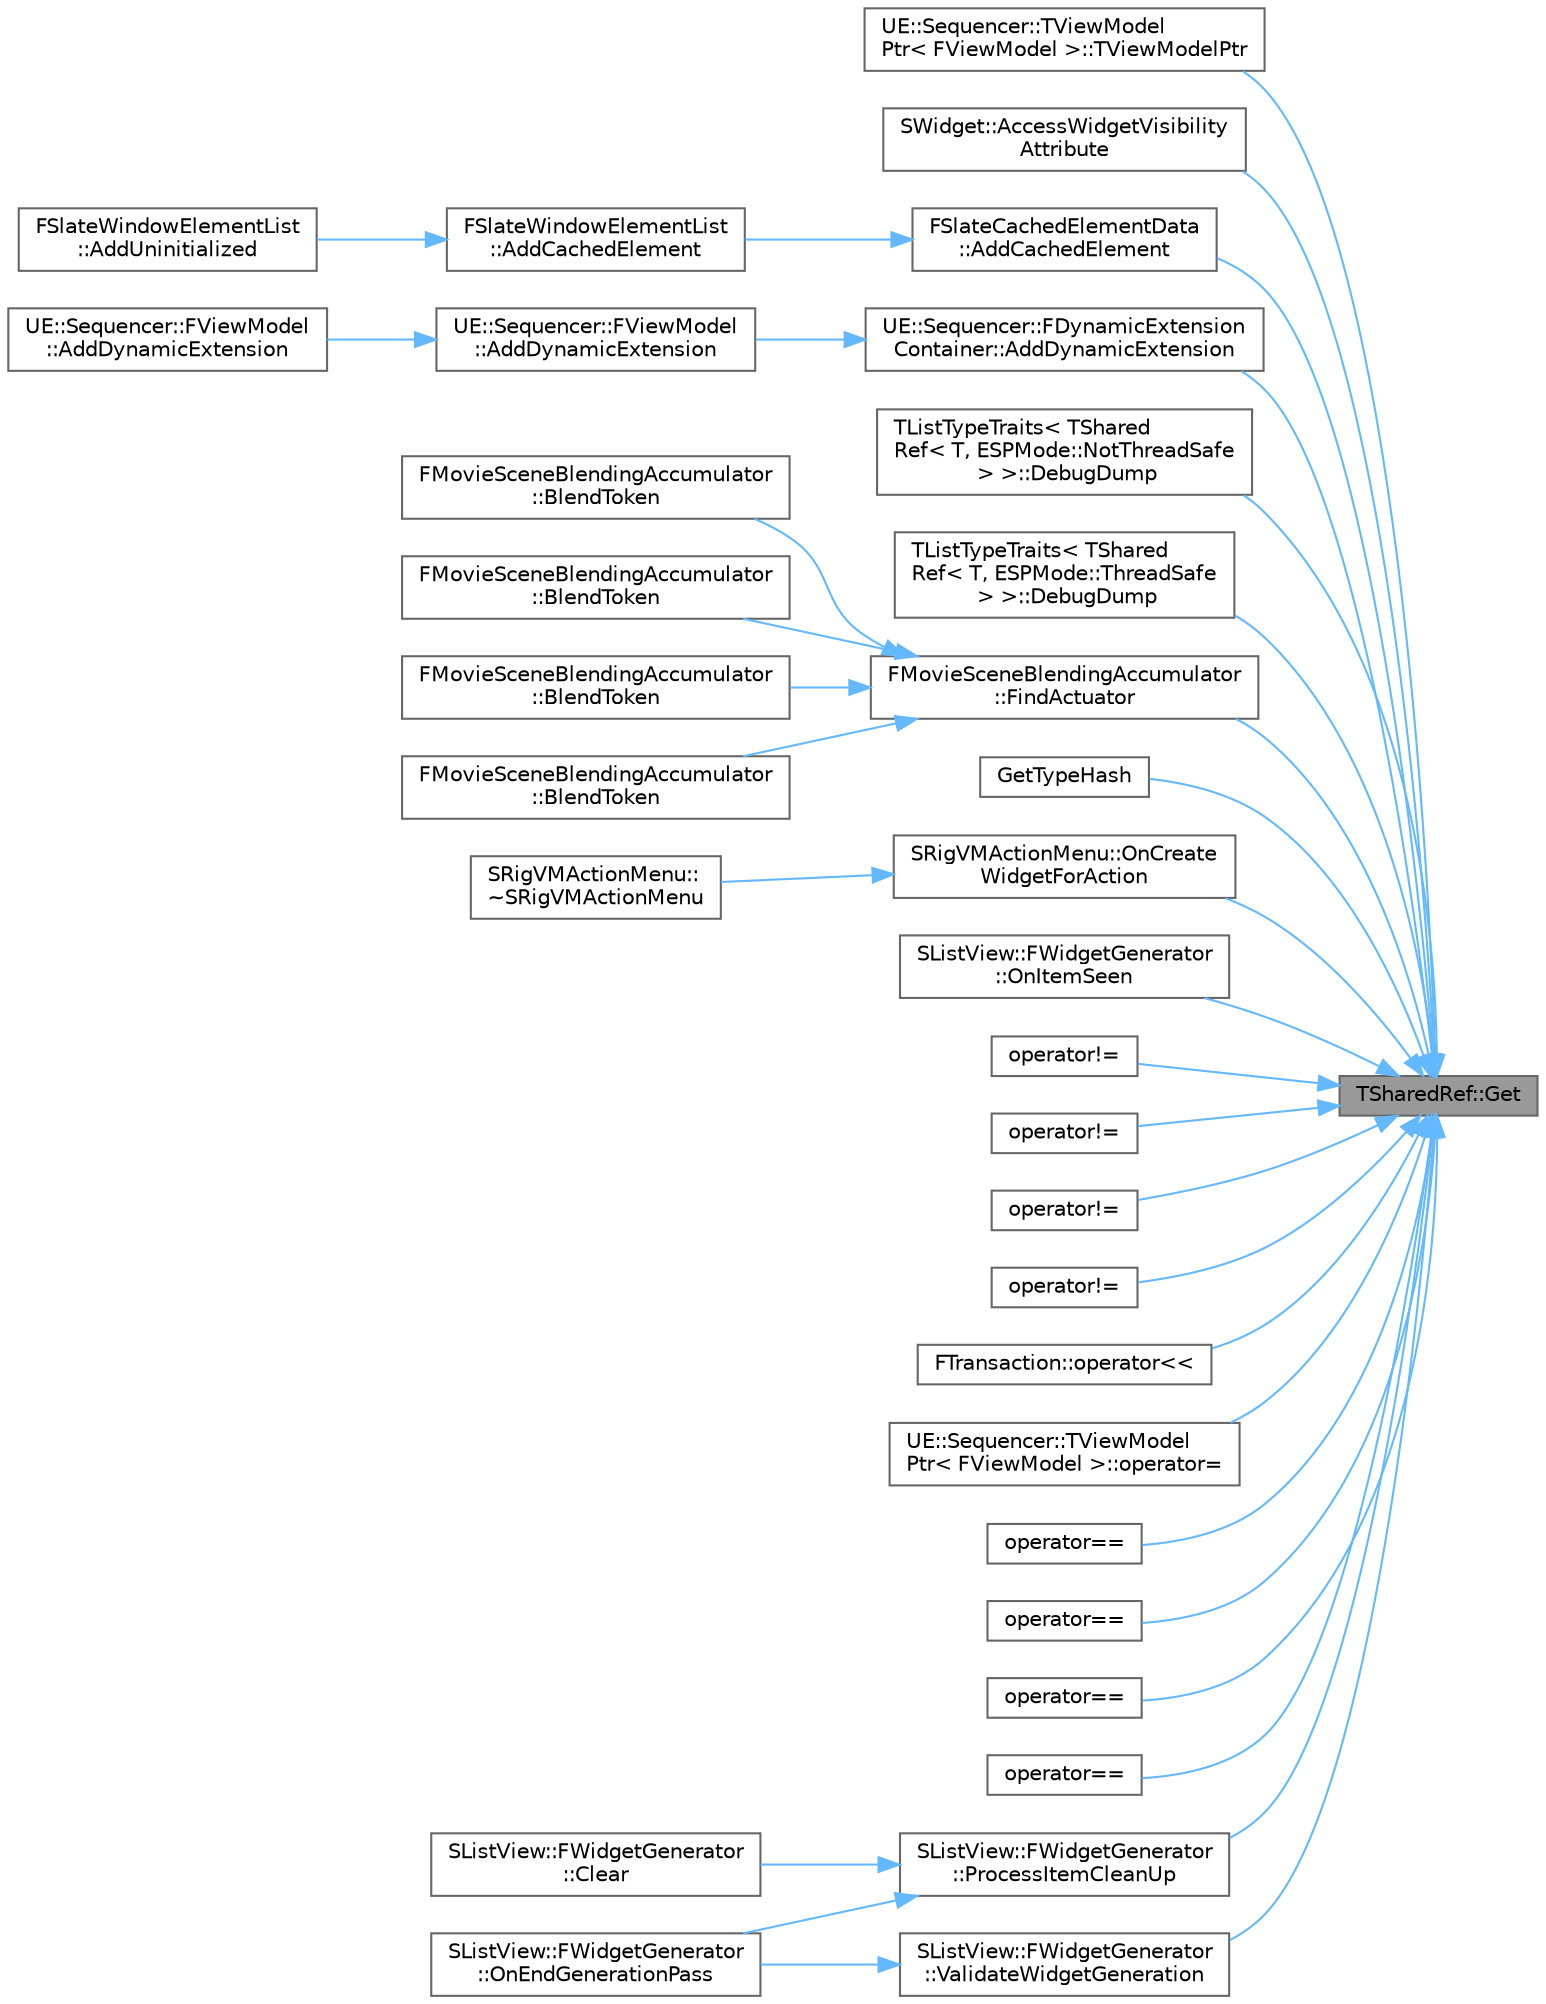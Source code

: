 digraph "TSharedRef::Get"
{
 // INTERACTIVE_SVG=YES
 // LATEX_PDF_SIZE
  bgcolor="transparent";
  edge [fontname=Helvetica,fontsize=10,labelfontname=Helvetica,labelfontsize=10];
  node [fontname=Helvetica,fontsize=10,shape=box,height=0.2,width=0.4];
  rankdir="RL";
  Node1 [id="Node000001",label="TSharedRef::Get",height=0.2,width=0.4,color="gray40", fillcolor="grey60", style="filled", fontcolor="black",tooltip="Returns a C++ reference to the object this shared reference is referencing."];
  Node1 -> Node2 [id="edge1_Node000001_Node000002",dir="back",color="steelblue1",style="solid",tooltip=" "];
  Node2 [id="Node000002",label="UE::Sequencer::TViewModel\lPtr\< FViewModel \>::TViewModelPtr",height=0.2,width=0.4,color="grey40", fillcolor="white", style="filled",URL="$df/d5a/structUE_1_1Sequencer_1_1TViewModelPtr.html#a580d2569962bebfdd53c1ecd0b4fe167",tooltip=" "];
  Node1 -> Node3 [id="edge2_Node000001_Node000003",dir="back",color="steelblue1",style="solid",tooltip=" "];
  Node3 [id="Node000003",label="SWidget::AccessWidgetVisibility\lAttribute",height=0.2,width=0.4,color="grey40", fillcolor="white", style="filled",URL="$dd/de2/classSWidget.html#ad6d2e49ceb8b4fbe1c729ae6315e0400",tooltip="Protected static helper to allow widgets to access the visibility attribute of other widgets directly..."];
  Node1 -> Node4 [id="edge3_Node000001_Node000004",dir="back",color="steelblue1",style="solid",tooltip=" "];
  Node4 [id="Node000004",label="FSlateCachedElementData\l::AddCachedElement",height=0.2,width=0.4,color="grey40", fillcolor="white", style="filled",URL="$d3/d0f/structFSlateCachedElementData.html#add45dd542219541a44a8b4d7bf208579",tooltip=" "];
  Node4 -> Node5 [id="edge4_Node000004_Node000005",dir="back",color="steelblue1",style="solid",tooltip=" "];
  Node5 [id="Node000005",label="FSlateWindowElementList\l::AddCachedElement",height=0.2,width=0.4,color="grey40", fillcolor="white", style="filled",URL="$d0/d2e/classFSlateWindowElementList.html#a67277eff671b58a0dffbae635062201b",tooltip="Adds a cached element, generating a new cached list for the widget at the top of the cache if needed."];
  Node5 -> Node6 [id="edge5_Node000005_Node000006",dir="back",color="steelblue1",style="solid",tooltip=" "];
  Node6 [id="Node000006",label="FSlateWindowElementList\l::AddUninitialized",height=0.2,width=0.4,color="grey40", fillcolor="white", style="filled",URL="$d0/d2e/classFSlateWindowElementList.html#a9e83a552609ee7c8f54609753a119dfa",tooltip="Creates an uninitialized draw element if using caching will create a new cached draw list if needed (..."];
  Node1 -> Node7 [id="edge6_Node000001_Node000007",dir="back",color="steelblue1",style="solid",tooltip=" "];
  Node7 [id="Node000007",label="UE::Sequencer::FDynamicExtension\lContainer::AddDynamicExtension",height=0.2,width=0.4,color="grey40", fillcolor="white", style="filled",URL="$d0/dad/classUE_1_1Sequencer_1_1FDynamicExtensionContainer.html#a9f6f64c91a801e897ee5ccec8e428674",tooltip=" "];
  Node7 -> Node8 [id="edge7_Node000007_Node000008",dir="back",color="steelblue1",style="solid",tooltip=" "];
  Node8 [id="Node000008",label="UE::Sequencer::FViewModel\l::AddDynamicExtension",height=0.2,width=0.4,color="grey40", fillcolor="white", style="filled",URL="$dc/d92/classUE_1_1Sequencer_1_1FViewModel.html#a0d2316270c38de466087872f3e51eb33",tooltip="Adds a dynamic extension to this data model."];
  Node8 -> Node9 [id="edge8_Node000008_Node000009",dir="back",color="steelblue1",style="solid",tooltip=" "];
  Node9 [id="Node000009",label="UE::Sequencer::FViewModel\l::AddDynamicExtension",height=0.2,width=0.4,color="grey40", fillcolor="white", style="filled",URL="$dc/d92/classUE_1_1Sequencer_1_1FViewModel.html#a976e239e86808e9df14746bc011fd3ec",tooltip="Adds a dynamic extension to this data model."];
  Node1 -> Node10 [id="edge9_Node000001_Node000010",dir="back",color="steelblue1",style="solid",tooltip=" "];
  Node10 [id="Node000010",label="TListTypeTraits\< TShared\lRef\< T, ESPMode::NotThreadSafe\l \> \>::DebugDump",height=0.2,width=0.4,color="grey40", fillcolor="white", style="filled",URL="$d4/dc1/structTListTypeTraits_3_01TSharedRef_3_01T_00_01ESPMode_1_1NotThreadSafe_01_4_01_4.html#af4eb16ba10e5442511690edf268b8607",tooltip=" "];
  Node1 -> Node11 [id="edge10_Node000001_Node000011",dir="back",color="steelblue1",style="solid",tooltip=" "];
  Node11 [id="Node000011",label="TListTypeTraits\< TShared\lRef\< T, ESPMode::ThreadSafe\l \> \>::DebugDump",height=0.2,width=0.4,color="grey40", fillcolor="white", style="filled",URL="$d9/dac/structTListTypeTraits_3_01TSharedRef_3_01T_00_01ESPMode_1_1ThreadSafe_01_4_01_4.html#afc5927e29537b97157dc5170c500f6d1",tooltip=" "];
  Node1 -> Node12 [id="edge11_Node000001_Node000012",dir="back",color="steelblue1",style="solid",tooltip=" "];
  Node12 [id="Node000012",label="FMovieSceneBlendingAccumulator\l::FindActuator",height=0.2,width=0.4,color="grey40", fillcolor="white", style="filled",URL="$d4/d97/structFMovieSceneBlendingAccumulator.html#aab952fb95e6666f63599d9eff75ddfbb",tooltip="Find an existing actuator with the specified ID that operates on a specific data type."];
  Node12 -> Node13 [id="edge12_Node000012_Node000013",dir="back",color="steelblue1",style="solid",tooltip=" "];
  Node13 [id="Node000013",label="FMovieSceneBlendingAccumulator\l::BlendToken",height=0.2,width=0.4,color="grey40", fillcolor="white", style="filled",URL="$d4/d97/structFMovieSceneBlendingAccumulator.html#aadca69e1352c3849269e9a9689a220e5",tooltip=" "];
  Node12 -> Node14 [id="edge13_Node000012_Node000014",dir="back",color="steelblue1",style="solid",tooltip=" "];
  Node14 [id="Node000014",label="FMovieSceneBlendingAccumulator\l::BlendToken",height=0.2,width=0.4,color="grey40", fillcolor="white", style="filled",URL="$d4/d97/structFMovieSceneBlendingAccumulator.html#a653e69b1585d1980406ad26dfe8293b3",tooltip="Add a token that will be blended together with other tokens of the same type and actuator this frame,..."];
  Node12 -> Node15 [id="edge14_Node000012_Node000015",dir="back",color="steelblue1",style="solid",tooltip=" "];
  Node15 [id="Node000015",label="FMovieSceneBlendingAccumulator\l::BlendToken",height=0.2,width=0.4,color="grey40", fillcolor="white", style="filled",URL="$d4/d97/structFMovieSceneBlendingAccumulator.html#aea2c5120a2827355abcd5a1884accddf",tooltip=" "];
  Node12 -> Node16 [id="edge15_Node000012_Node000016",dir="back",color="steelblue1",style="solid",tooltip=" "];
  Node16 [id="Node000016",label="FMovieSceneBlendingAccumulator\l::BlendToken",height=0.2,width=0.4,color="grey40", fillcolor="white", style="filled",URL="$d4/d97/structFMovieSceneBlendingAccumulator.html#a74604cf1a1e172e5466eb2d052bdd91c",tooltip="Add a global token (not bound to a particular object) that will be blended together with other tokens..."];
  Node1 -> Node17 [id="edge16_Node000001_Node000017",dir="back",color="steelblue1",style="solid",tooltip=" "];
  Node17 [id="Node000017",label="GetTypeHash",height=0.2,width=0.4,color="grey40", fillcolor="white", style="filled",URL="$d2/d17/SharedPointer_8h.html#ad5cac5546e1ea425c52055dd169bbb9d",tooltip="Computes a hash code for this object."];
  Node1 -> Node18 [id="edge17_Node000001_Node000018",dir="back",color="steelblue1",style="solid",tooltip=" "];
  Node18 [id="Node000018",label="SRigVMActionMenu::OnCreate\lWidgetForAction",height=0.2,width=0.4,color="grey40", fillcolor="white", style="filled",URL="$d0/dc8/classSRigVMActionMenu.html#a0e2b0d86e53b193360e7e89c2228b439",tooltip=" "];
  Node18 -> Node19 [id="edge18_Node000018_Node000019",dir="back",color="steelblue1",style="solid",tooltip=" "];
  Node19 [id="Node000019",label="SRigVMActionMenu::\l~SRigVMActionMenu",height=0.2,width=0.4,color="grey40", fillcolor="white", style="filled",URL="$d0/dc8/classSRigVMActionMenu.html#a3e5360a0d634f11a8d88f3e21f1fa462",tooltip=" "];
  Node1 -> Node20 [id="edge19_Node000001_Node000020",dir="back",color="steelblue1",style="solid",tooltip=" "];
  Node20 [id="Node000020",label="SListView::FWidgetGenerator\l::OnItemSeen",height=0.2,width=0.4,color="grey40", fillcolor="white", style="filled",URL="$d1/d10/classSListView_1_1FWidgetGenerator.html#a1d9c8ee4423645d43328f113aaaaf353",tooltip="Keep track of every item and corresponding widget during a generation pass."];
  Node1 -> Node21 [id="edge20_Node000001_Node000021",dir="back",color="steelblue1",style="solid",tooltip=" "];
  Node21 [id="Node000021",label="operator!=",height=0.2,width=0.4,color="grey40", fillcolor="white", style="filled",URL="$d2/d17/SharedPointer_8h.html#af81944d77f298330157a35f864a7117b",tooltip="Tests to see if a TSharedRef is not \"equal\" to a TSharedPtr (shared pointer is invalid,..."];
  Node1 -> Node22 [id="edge21_Node000001_Node000022",dir="back",color="steelblue1",style="solid",tooltip=" "];
  Node22 [id="Node000022",label="operator!=",height=0.2,width=0.4,color="grey40", fillcolor="white", style="filled",URL="$d2/d17/SharedPointer_8h.html#ab64f51597968af0424934fbe3c15d9c0",tooltip="Global inequality operator for TSharedRef."];
  Node1 -> Node23 [id="edge22_Node000001_Node000023",dir="back",color="steelblue1",style="solid",tooltip=" "];
  Node23 [id="Node000023",label="operator!=",height=0.2,width=0.4,color="grey40", fillcolor="white", style="filled",URL="$d2/d17/SharedPointer_8h.html#a223e6e2c711ae442ff5ae24082be4d46",tooltip="Global equality operator for TWeakPtr."];
  Node1 -> Node24 [id="edge23_Node000001_Node000024",dir="back",color="steelblue1",style="solid",tooltip=" "];
  Node24 [id="Node000024",label="operator!=",height=0.2,width=0.4,color="grey40", fillcolor="white", style="filled",URL="$d2/d17/SharedPointer_8h.html#a8ef17a4c0e54bfa637a26579cf86df87",tooltip="Global equality operator for TWeakPtr."];
  Node1 -> Node25 [id="edge24_Node000001_Node000025",dir="back",color="steelblue1",style="solid",tooltip=" "];
  Node25 [id="Node000025",label="FTransaction::operator\<\<",height=0.2,width=0.4,color="grey40", fillcolor="white", style="filled",URL="$d1/dd5/classFTransaction.html#a2e5075a34c8f65a034f981a92d861b3a",tooltip="Serializes a reference to a transaction in a given archive."];
  Node1 -> Node26 [id="edge25_Node000001_Node000026",dir="back",color="steelblue1",style="solid",tooltip=" "];
  Node26 [id="Node000026",label="UE::Sequencer::TViewModel\lPtr\< FViewModel \>::operator=",height=0.2,width=0.4,color="grey40", fillcolor="white", style="filled",URL="$df/d5a/structUE_1_1Sequencer_1_1TViewModelPtr.html#af0124cd3ef423734e662179006c6af57",tooltip=" "];
  Node1 -> Node27 [id="edge26_Node000001_Node000027",dir="back",color="steelblue1",style="solid",tooltip=" "];
  Node27 [id="Node000027",label="operator==",height=0.2,width=0.4,color="grey40", fillcolor="white", style="filled",URL="$d2/d17/SharedPointer_8h.html#a4ea018fb29a22c0f0fc15657ca8ac54e",tooltip="Tests to see if a TSharedRef is \"equal\" to a TSharedPtr (both are valid and refer to the same object)"];
  Node1 -> Node28 [id="edge27_Node000001_Node000028",dir="back",color="steelblue1",style="solid",tooltip=" "];
  Node28 [id="Node000028",label="operator==",height=0.2,width=0.4,color="grey40", fillcolor="white", style="filled",URL="$d2/d17/SharedPointer_8h.html#a80dfaa173c64234fed6a5f3939e07dec",tooltip="Global equality operator for TSharedRef."];
  Node1 -> Node29 [id="edge28_Node000001_Node000029",dir="back",color="steelblue1",style="solid",tooltip=" "];
  Node29 [id="Node000029",label="operator==",height=0.2,width=0.4,color="grey40", fillcolor="white", style="filled",URL="$d2/d17/SharedPointer_8h.html#a155d36b587c839ea4bb2d05c744b1f83",tooltip="Global equality operator for TWeakPtr."];
  Node1 -> Node30 [id="edge29_Node000001_Node000030",dir="back",color="steelblue1",style="solid",tooltip=" "];
  Node30 [id="Node000030",label="operator==",height=0.2,width=0.4,color="grey40", fillcolor="white", style="filled",URL="$d2/d17/SharedPointer_8h.html#afa569c147c85208f91970dcd8ca0b263",tooltip="Global equality operator for TWeakPtr."];
  Node1 -> Node31 [id="edge30_Node000001_Node000031",dir="back",color="steelblue1",style="solid",tooltip=" "];
  Node31 [id="Node000031",label="SListView::FWidgetGenerator\l::ProcessItemCleanUp",height=0.2,width=0.4,color="grey40", fillcolor="white", style="filled",URL="$d1/d10/classSListView_1_1FWidgetGenerator.html#a773d2c04adcb013230219cd8e0802d80",tooltip=" "];
  Node31 -> Node32 [id="edge31_Node000031_Node000032",dir="back",color="steelblue1",style="solid",tooltip=" "];
  Node32 [id="Node000032",label="SListView::FWidgetGenerator\l::Clear",height=0.2,width=0.4,color="grey40", fillcolor="white", style="filled",URL="$d1/d10/classSListView_1_1FWidgetGenerator.html#a60003082c084ef64683817fef92f77ad",tooltip="Clear everything so widgets will be regenerated."];
  Node31 -> Node33 [id="edge32_Node000031_Node000033",dir="back",color="steelblue1",style="solid",tooltip=" "];
  Node33 [id="Node000033",label="SListView::FWidgetGenerator\l::OnEndGenerationPass",height=0.2,width=0.4,color="grey40", fillcolor="white", style="filled",URL="$d1/d10/classSListView_1_1FWidgetGenerator.html#a136a3e8886b8c407a6432e21a0d9ab3b",tooltip="Called at the end of the generation pass."];
  Node1 -> Node34 [id="edge33_Node000001_Node000034",dir="back",color="steelblue1",style="solid",tooltip=" "];
  Node34 [id="Node000034",label="SListView::FWidgetGenerator\l::ValidateWidgetGeneration",height=0.2,width=0.4,color="grey40", fillcolor="white", style="filled",URL="$d1/d10/classSListView_1_1FWidgetGenerator.html#a913be727f1a81fcdee6c86d959cfac95",tooltip=" "];
  Node34 -> Node33 [id="edge34_Node000034_Node000033",dir="back",color="steelblue1",style="solid",tooltip=" "];
}
